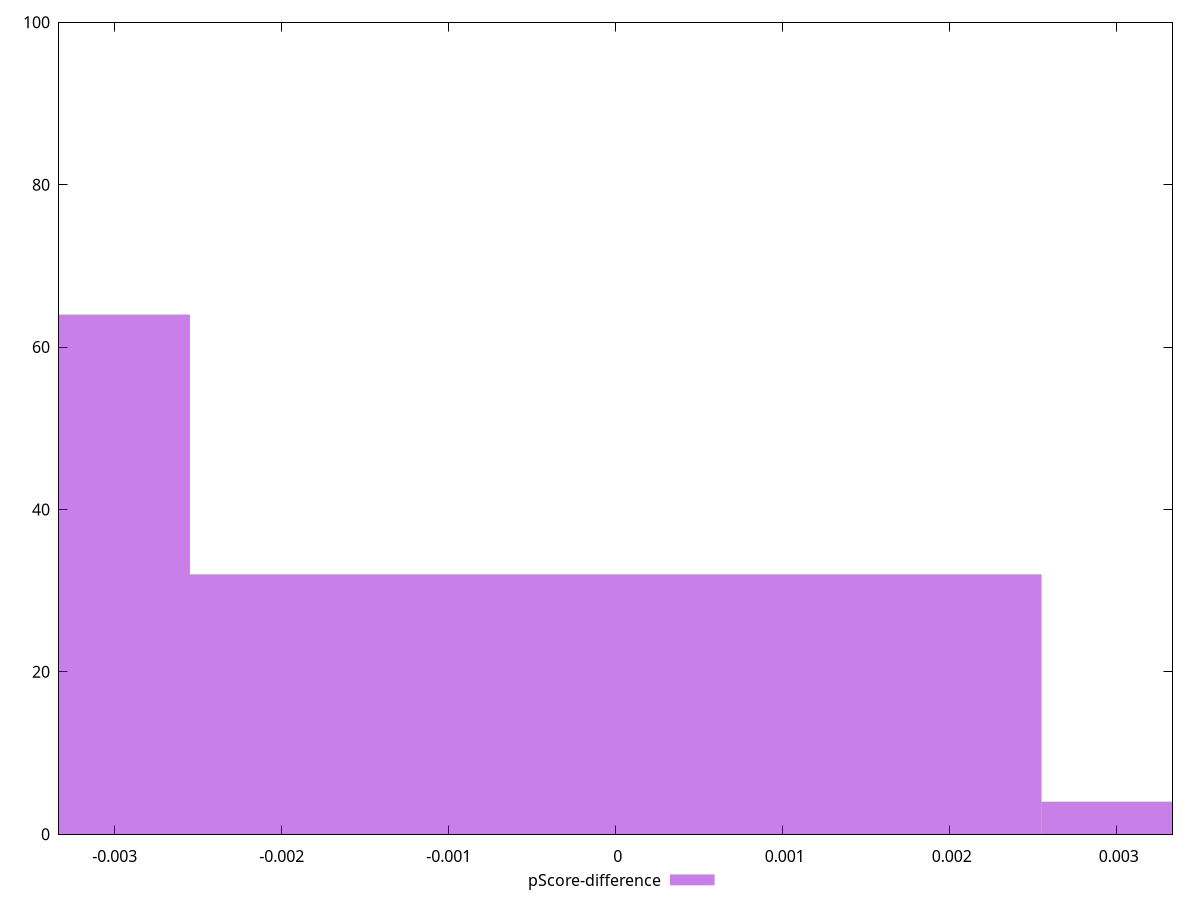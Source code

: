 reset

$pScoreDifference <<EOF
0 32
0.005098712859096884 4
-0.005098712859096884 64
EOF

set key outside below
set boxwidth 0.005098712859096884
set xrange [-0.0033333333333334103:0.0033333333333334103]
set yrange [0:100]
set trange [0:100]
set style fill transparent solid 0.5 noborder
set terminal svg size 640, 490 enhanced background rgb 'white'
set output "report_00017_2021-02-10T15-08-03.406Z/uses-webp-images/samples/pages+cached+noadtech/pScore-difference/histogram.svg"

plot $pScoreDifference title "pScore-difference" with boxes

reset
